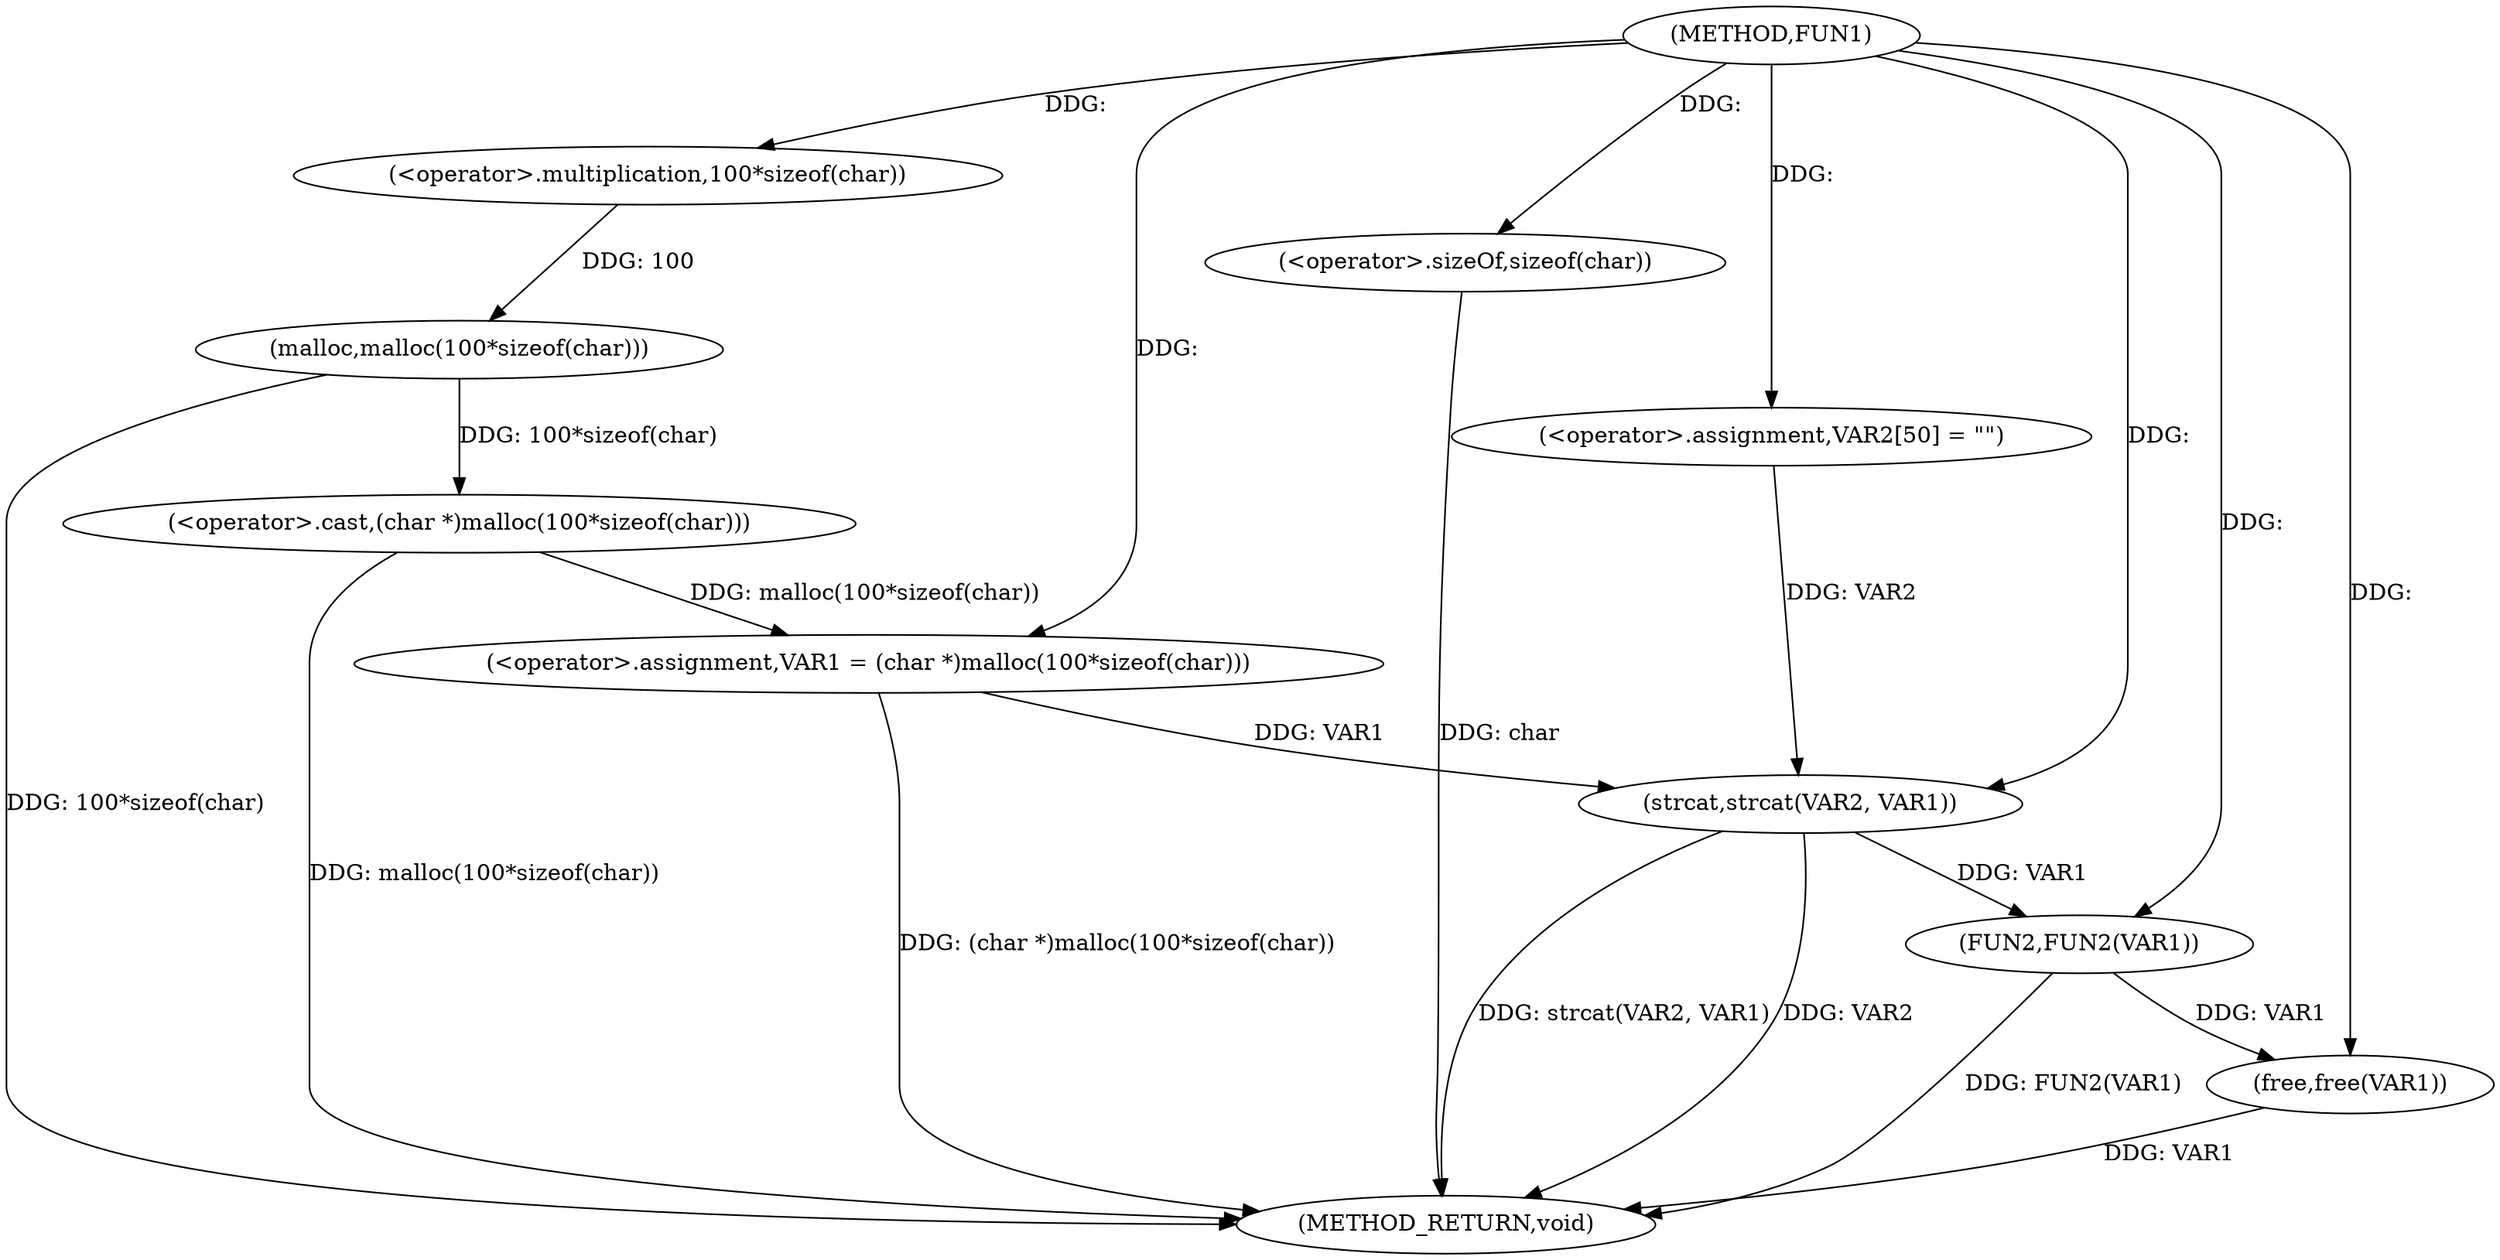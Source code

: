 digraph FUN1 {  
"1000100" [label = "(METHOD,FUN1)" ]
"1000124" [label = "(METHOD_RETURN,void)" ]
"1000103" [label = "(<operator>.assignment,VAR1 = (char *)malloc(100*sizeof(char)))" ]
"1000105" [label = "(<operator>.cast,(char *)malloc(100*sizeof(char)))" ]
"1000107" [label = "(malloc,malloc(100*sizeof(char)))" ]
"1000108" [label = "(<operator>.multiplication,100*sizeof(char))" ]
"1000110" [label = "(<operator>.sizeOf,sizeof(char))" ]
"1000114" [label = "(<operator>.assignment,VAR2[50] = \"\")" ]
"1000117" [label = "(strcat,strcat(VAR2, VAR1))" ]
"1000120" [label = "(FUN2,FUN2(VAR1))" ]
"1000122" [label = "(free,free(VAR1))" ]
  "1000117" -> "1000124"  [ label = "DDG: strcat(VAR2, VAR1)"] 
  "1000107" -> "1000124"  [ label = "DDG: 100*sizeof(char)"] 
  "1000105" -> "1000124"  [ label = "DDG: malloc(100*sizeof(char))"] 
  "1000103" -> "1000124"  [ label = "DDG: (char *)malloc(100*sizeof(char))"] 
  "1000122" -> "1000124"  [ label = "DDG: VAR1"] 
  "1000117" -> "1000124"  [ label = "DDG: VAR2"] 
  "1000110" -> "1000124"  [ label = "DDG: char"] 
  "1000120" -> "1000124"  [ label = "DDG: FUN2(VAR1)"] 
  "1000105" -> "1000103"  [ label = "DDG: malloc(100*sizeof(char))"] 
  "1000100" -> "1000103"  [ label = "DDG: "] 
  "1000107" -> "1000105"  [ label = "DDG: 100*sizeof(char)"] 
  "1000108" -> "1000107"  [ label = "DDG: 100"] 
  "1000100" -> "1000108"  [ label = "DDG: "] 
  "1000100" -> "1000110"  [ label = "DDG: "] 
  "1000100" -> "1000114"  [ label = "DDG: "] 
  "1000114" -> "1000117"  [ label = "DDG: VAR2"] 
  "1000100" -> "1000117"  [ label = "DDG: "] 
  "1000103" -> "1000117"  [ label = "DDG: VAR1"] 
  "1000117" -> "1000120"  [ label = "DDG: VAR1"] 
  "1000100" -> "1000120"  [ label = "DDG: "] 
  "1000120" -> "1000122"  [ label = "DDG: VAR1"] 
  "1000100" -> "1000122"  [ label = "DDG: "] 
}
